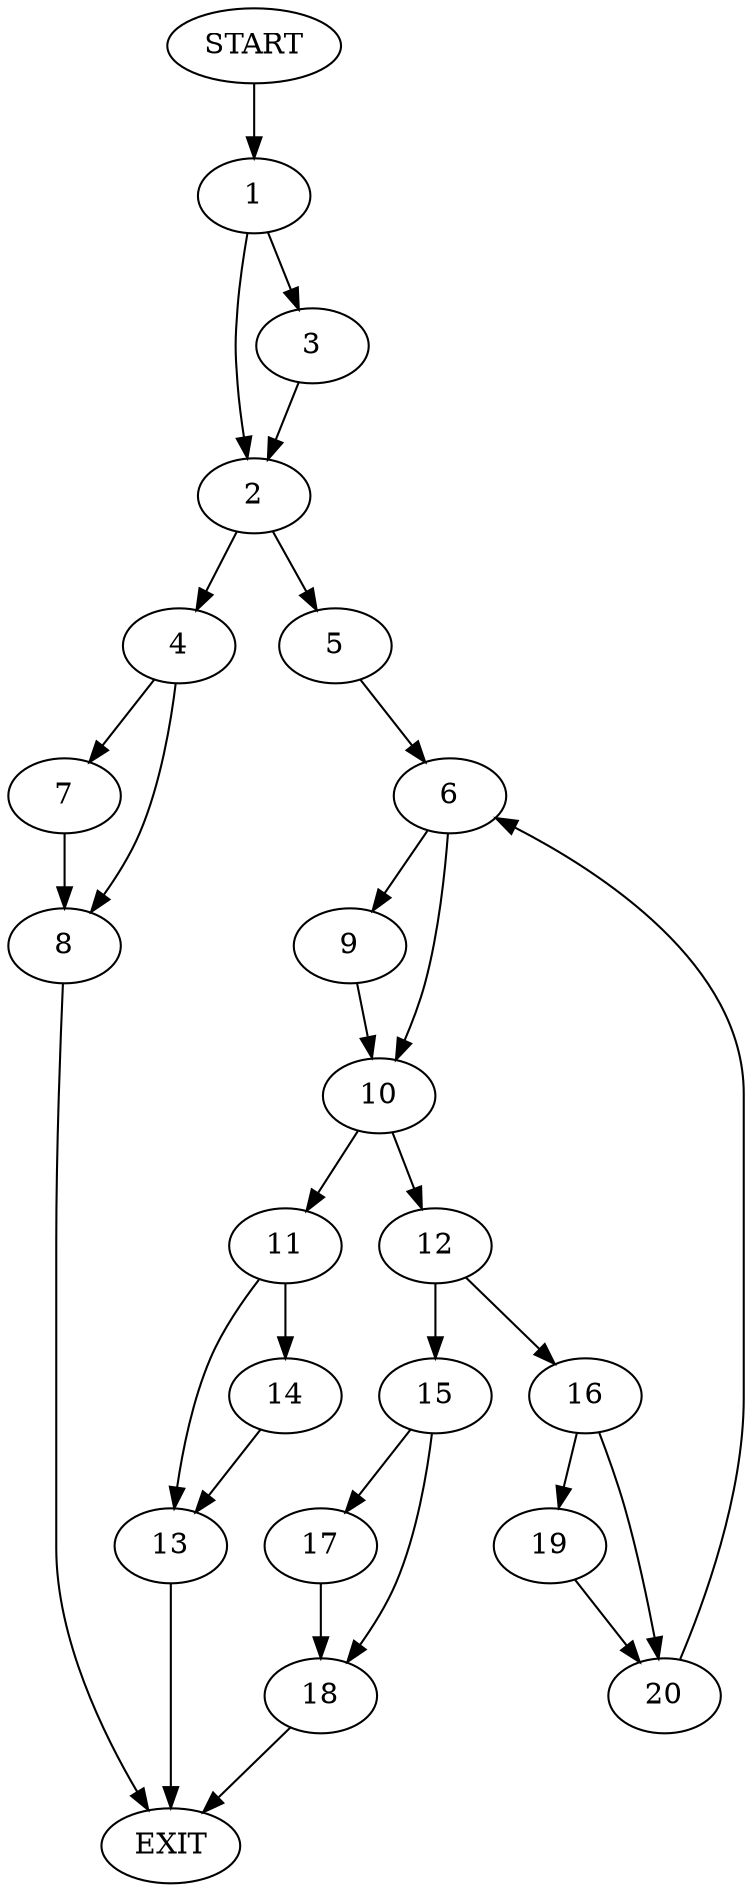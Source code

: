 digraph {
0 [label="START"]
21 [label="EXIT"]
0 -> 1
1 -> 2
1 -> 3
2 -> 4
2 -> 5
3 -> 2
5 -> 6
4 -> 7
4 -> 8
8 -> 21
7 -> 8
6 -> 9
6 -> 10
9 -> 10
10 -> 11
10 -> 12
11 -> 13
11 -> 14
12 -> 15
12 -> 16
13 -> 21
14 -> 13
15 -> 17
15 -> 18
16 -> 19
16 -> 20
17 -> 18
18 -> 21
20 -> 6
19 -> 20
}
